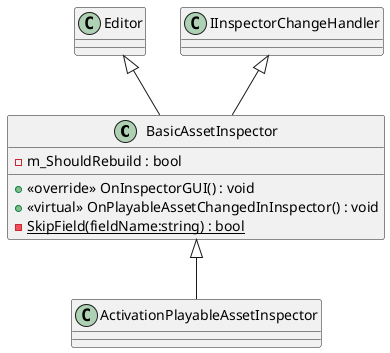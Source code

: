 @startuml
class BasicAssetInspector {
    - m_ShouldRebuild : bool
    + <<override>> OnInspectorGUI() : void
    + <<virtual>> OnPlayableAssetChangedInInspector() : void
    {static} - SkipField(fieldName:string) : bool
}
class ActivationPlayableAssetInspector {
}
Editor <|-- BasicAssetInspector
IInspectorChangeHandler <|-- BasicAssetInspector
BasicAssetInspector <|-- ActivationPlayableAssetInspector
@enduml
